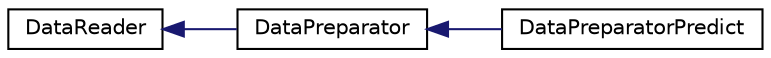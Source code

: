 digraph "Graphical Class Hierarchy"
{
  edge [fontname="Helvetica",fontsize="10",labelfontname="Helvetica",labelfontsize="10"];
  node [fontname="Helvetica",fontsize="10",shape=record];
  rankdir="LR";
  Node0 [label="DataReader",height=0.2,width=0.4,color="black", fillcolor="white", style="filled",URL="$classDataReader.html"];
  Node0 -> Node1 [dir="back",color="midnightblue",fontsize="10",style="solid",fontname="Helvetica"];
  Node1 [label="DataPreparator",height=0.2,width=0.4,color="black", fillcolor="white", style="filled",URL="$classDataPreparator.html"];
  Node1 -> Node2 [dir="back",color="midnightblue",fontsize="10",style="solid",fontname="Helvetica"];
  Node2 [label="DataPreparatorPredict",height=0.2,width=0.4,color="black", fillcolor="white", style="filled",URL="$classDataPreparatorPredict.html"];
}
